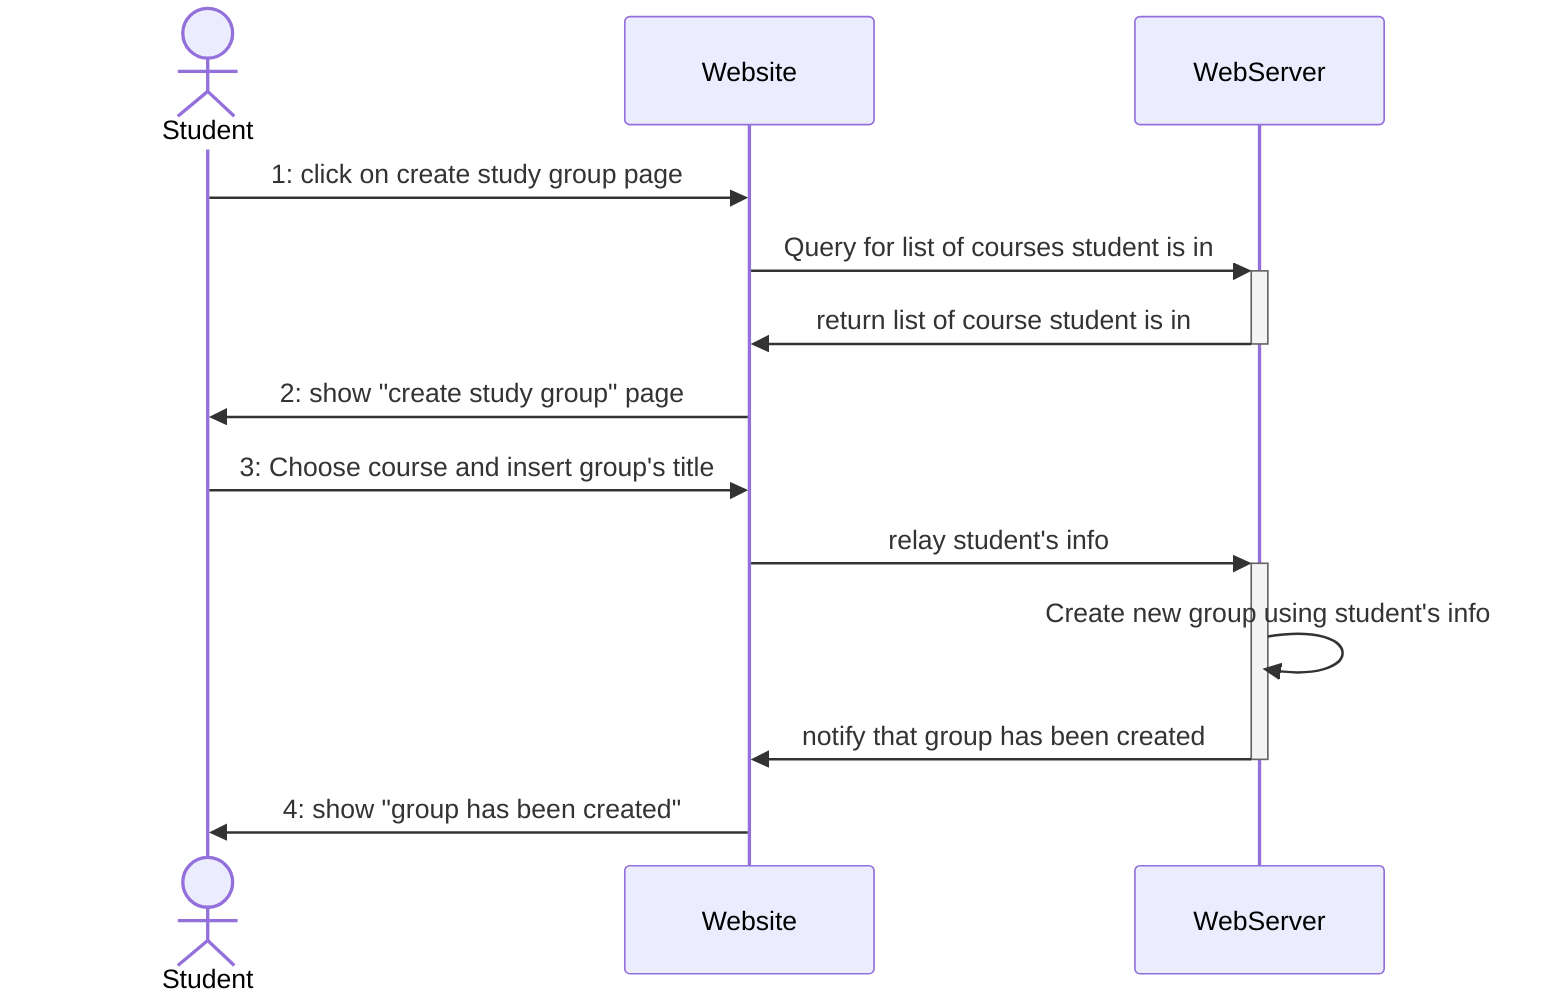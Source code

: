 sequenceDiagram
        actor s as Student
        participant w as Website
        participant ws as WebServer
        
        s->>w:1: click on create study group page
        w->>+ws: Query for list of courses student is in
        ws->>-w:return list of course student is in
        w->>s:2: show "create study group" page
        s->>w:3: Choose course and insert group's title
        w->>+ws: relay student's info
        ws->>ws: Create new group using student's info
        ws->>-w: notify that group has been created
        w->>s:4: show "group has been created"